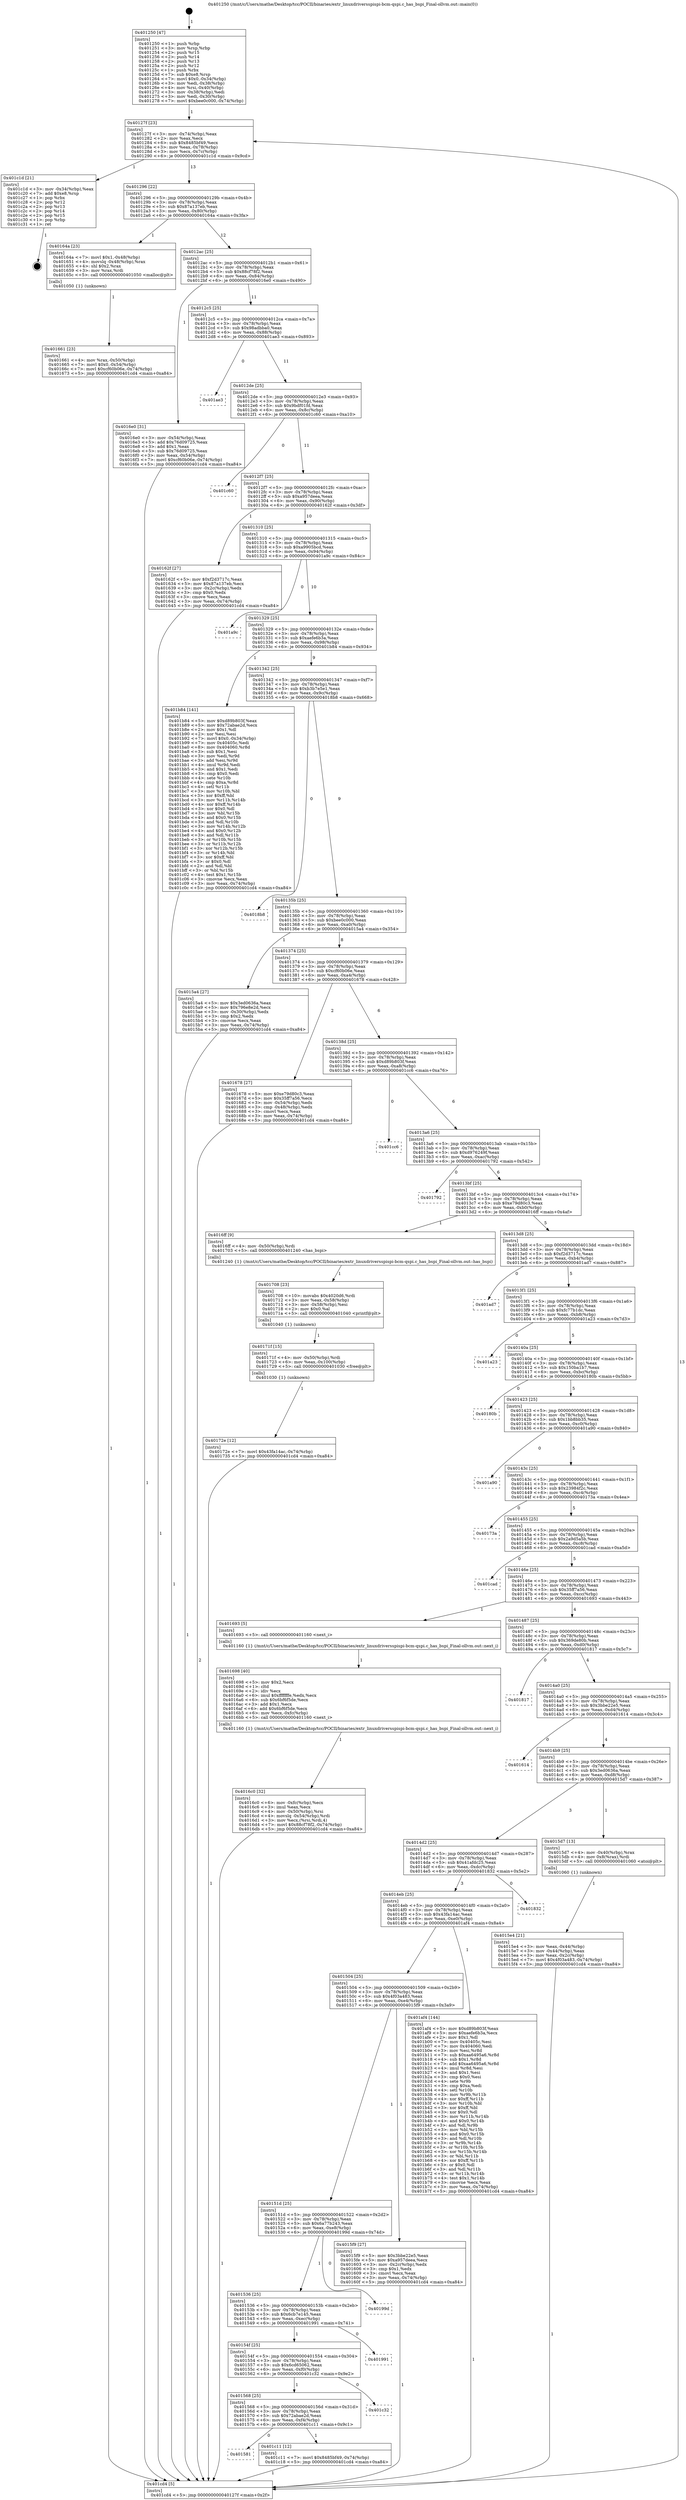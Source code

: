 digraph "0x401250" {
  label = "0x401250 (/mnt/c/Users/mathe/Desktop/tcc/POCII/binaries/extr_linuxdriversspispi-bcm-qspi.c_has_bspi_Final-ollvm.out::main(0))"
  labelloc = "t"
  node[shape=record]

  Entry [label="",width=0.3,height=0.3,shape=circle,fillcolor=black,style=filled]
  "0x40127f" [label="{
     0x40127f [23]\l
     | [instrs]\l
     &nbsp;&nbsp;0x40127f \<+3\>: mov -0x74(%rbp),%eax\l
     &nbsp;&nbsp;0x401282 \<+2\>: mov %eax,%ecx\l
     &nbsp;&nbsp;0x401284 \<+6\>: sub $0x8485bf49,%ecx\l
     &nbsp;&nbsp;0x40128a \<+3\>: mov %eax,-0x78(%rbp)\l
     &nbsp;&nbsp;0x40128d \<+3\>: mov %ecx,-0x7c(%rbp)\l
     &nbsp;&nbsp;0x401290 \<+6\>: je 0000000000401c1d \<main+0x9cd\>\l
  }"]
  "0x401c1d" [label="{
     0x401c1d [21]\l
     | [instrs]\l
     &nbsp;&nbsp;0x401c1d \<+3\>: mov -0x34(%rbp),%eax\l
     &nbsp;&nbsp;0x401c20 \<+7\>: add $0xe8,%rsp\l
     &nbsp;&nbsp;0x401c27 \<+1\>: pop %rbx\l
     &nbsp;&nbsp;0x401c28 \<+2\>: pop %r12\l
     &nbsp;&nbsp;0x401c2a \<+2\>: pop %r13\l
     &nbsp;&nbsp;0x401c2c \<+2\>: pop %r14\l
     &nbsp;&nbsp;0x401c2e \<+2\>: pop %r15\l
     &nbsp;&nbsp;0x401c30 \<+1\>: pop %rbp\l
     &nbsp;&nbsp;0x401c31 \<+1\>: ret\l
  }"]
  "0x401296" [label="{
     0x401296 [22]\l
     | [instrs]\l
     &nbsp;&nbsp;0x401296 \<+5\>: jmp 000000000040129b \<main+0x4b\>\l
     &nbsp;&nbsp;0x40129b \<+3\>: mov -0x78(%rbp),%eax\l
     &nbsp;&nbsp;0x40129e \<+5\>: sub $0x87a137eb,%eax\l
     &nbsp;&nbsp;0x4012a3 \<+3\>: mov %eax,-0x80(%rbp)\l
     &nbsp;&nbsp;0x4012a6 \<+6\>: je 000000000040164a \<main+0x3fa\>\l
  }"]
  Exit [label="",width=0.3,height=0.3,shape=circle,fillcolor=black,style=filled,peripheries=2]
  "0x40164a" [label="{
     0x40164a [23]\l
     | [instrs]\l
     &nbsp;&nbsp;0x40164a \<+7\>: movl $0x1,-0x48(%rbp)\l
     &nbsp;&nbsp;0x401651 \<+4\>: movslq -0x48(%rbp),%rax\l
     &nbsp;&nbsp;0x401655 \<+4\>: shl $0x2,%rax\l
     &nbsp;&nbsp;0x401659 \<+3\>: mov %rax,%rdi\l
     &nbsp;&nbsp;0x40165c \<+5\>: call 0000000000401050 \<malloc@plt\>\l
     | [calls]\l
     &nbsp;&nbsp;0x401050 \{1\} (unknown)\l
  }"]
  "0x4012ac" [label="{
     0x4012ac [25]\l
     | [instrs]\l
     &nbsp;&nbsp;0x4012ac \<+5\>: jmp 00000000004012b1 \<main+0x61\>\l
     &nbsp;&nbsp;0x4012b1 \<+3\>: mov -0x78(%rbp),%eax\l
     &nbsp;&nbsp;0x4012b4 \<+5\>: sub $0x88cf78f2,%eax\l
     &nbsp;&nbsp;0x4012b9 \<+6\>: mov %eax,-0x84(%rbp)\l
     &nbsp;&nbsp;0x4012bf \<+6\>: je 00000000004016e0 \<main+0x490\>\l
  }"]
  "0x401581" [label="{
     0x401581\l
  }", style=dashed]
  "0x4016e0" [label="{
     0x4016e0 [31]\l
     | [instrs]\l
     &nbsp;&nbsp;0x4016e0 \<+3\>: mov -0x54(%rbp),%eax\l
     &nbsp;&nbsp;0x4016e3 \<+5\>: add $0x76d09725,%eax\l
     &nbsp;&nbsp;0x4016e8 \<+3\>: add $0x1,%eax\l
     &nbsp;&nbsp;0x4016eb \<+5\>: sub $0x76d09725,%eax\l
     &nbsp;&nbsp;0x4016f0 \<+3\>: mov %eax,-0x54(%rbp)\l
     &nbsp;&nbsp;0x4016f3 \<+7\>: movl $0xcf60b06e,-0x74(%rbp)\l
     &nbsp;&nbsp;0x4016fa \<+5\>: jmp 0000000000401cd4 \<main+0xa84\>\l
  }"]
  "0x4012c5" [label="{
     0x4012c5 [25]\l
     | [instrs]\l
     &nbsp;&nbsp;0x4012c5 \<+5\>: jmp 00000000004012ca \<main+0x7a\>\l
     &nbsp;&nbsp;0x4012ca \<+3\>: mov -0x78(%rbp),%eax\l
     &nbsp;&nbsp;0x4012cd \<+5\>: sub $0x98adbba0,%eax\l
     &nbsp;&nbsp;0x4012d2 \<+6\>: mov %eax,-0x88(%rbp)\l
     &nbsp;&nbsp;0x4012d8 \<+6\>: je 0000000000401ae3 \<main+0x893\>\l
  }"]
  "0x401c11" [label="{
     0x401c11 [12]\l
     | [instrs]\l
     &nbsp;&nbsp;0x401c11 \<+7\>: movl $0x8485bf49,-0x74(%rbp)\l
     &nbsp;&nbsp;0x401c18 \<+5\>: jmp 0000000000401cd4 \<main+0xa84\>\l
  }"]
  "0x401ae3" [label="{
     0x401ae3\l
  }", style=dashed]
  "0x4012de" [label="{
     0x4012de [25]\l
     | [instrs]\l
     &nbsp;&nbsp;0x4012de \<+5\>: jmp 00000000004012e3 \<main+0x93\>\l
     &nbsp;&nbsp;0x4012e3 \<+3\>: mov -0x78(%rbp),%eax\l
     &nbsp;&nbsp;0x4012e6 \<+5\>: sub $0x9bdf01fd,%eax\l
     &nbsp;&nbsp;0x4012eb \<+6\>: mov %eax,-0x8c(%rbp)\l
     &nbsp;&nbsp;0x4012f1 \<+6\>: je 0000000000401c60 \<main+0xa10\>\l
  }"]
  "0x401568" [label="{
     0x401568 [25]\l
     | [instrs]\l
     &nbsp;&nbsp;0x401568 \<+5\>: jmp 000000000040156d \<main+0x31d\>\l
     &nbsp;&nbsp;0x40156d \<+3\>: mov -0x78(%rbp),%eax\l
     &nbsp;&nbsp;0x401570 \<+5\>: sub $0x72abae2d,%eax\l
     &nbsp;&nbsp;0x401575 \<+6\>: mov %eax,-0xf4(%rbp)\l
     &nbsp;&nbsp;0x40157b \<+6\>: je 0000000000401c11 \<main+0x9c1\>\l
  }"]
  "0x401c60" [label="{
     0x401c60\l
  }", style=dashed]
  "0x4012f7" [label="{
     0x4012f7 [25]\l
     | [instrs]\l
     &nbsp;&nbsp;0x4012f7 \<+5\>: jmp 00000000004012fc \<main+0xac\>\l
     &nbsp;&nbsp;0x4012fc \<+3\>: mov -0x78(%rbp),%eax\l
     &nbsp;&nbsp;0x4012ff \<+5\>: sub $0xa957deea,%eax\l
     &nbsp;&nbsp;0x401304 \<+6\>: mov %eax,-0x90(%rbp)\l
     &nbsp;&nbsp;0x40130a \<+6\>: je 000000000040162f \<main+0x3df\>\l
  }"]
  "0x401c32" [label="{
     0x401c32\l
  }", style=dashed]
  "0x40162f" [label="{
     0x40162f [27]\l
     | [instrs]\l
     &nbsp;&nbsp;0x40162f \<+5\>: mov $0xf2d3717c,%eax\l
     &nbsp;&nbsp;0x401634 \<+5\>: mov $0x87a137eb,%ecx\l
     &nbsp;&nbsp;0x401639 \<+3\>: mov -0x2c(%rbp),%edx\l
     &nbsp;&nbsp;0x40163c \<+3\>: cmp $0x0,%edx\l
     &nbsp;&nbsp;0x40163f \<+3\>: cmove %ecx,%eax\l
     &nbsp;&nbsp;0x401642 \<+3\>: mov %eax,-0x74(%rbp)\l
     &nbsp;&nbsp;0x401645 \<+5\>: jmp 0000000000401cd4 \<main+0xa84\>\l
  }"]
  "0x401310" [label="{
     0x401310 [25]\l
     | [instrs]\l
     &nbsp;&nbsp;0x401310 \<+5\>: jmp 0000000000401315 \<main+0xc5\>\l
     &nbsp;&nbsp;0x401315 \<+3\>: mov -0x78(%rbp),%eax\l
     &nbsp;&nbsp;0x401318 \<+5\>: sub $0xa9905bcd,%eax\l
     &nbsp;&nbsp;0x40131d \<+6\>: mov %eax,-0x94(%rbp)\l
     &nbsp;&nbsp;0x401323 \<+6\>: je 0000000000401a9c \<main+0x84c\>\l
  }"]
  "0x40154f" [label="{
     0x40154f [25]\l
     | [instrs]\l
     &nbsp;&nbsp;0x40154f \<+5\>: jmp 0000000000401554 \<main+0x304\>\l
     &nbsp;&nbsp;0x401554 \<+3\>: mov -0x78(%rbp),%eax\l
     &nbsp;&nbsp;0x401557 \<+5\>: sub $0x6cd65062,%eax\l
     &nbsp;&nbsp;0x40155c \<+6\>: mov %eax,-0xf0(%rbp)\l
     &nbsp;&nbsp;0x401562 \<+6\>: je 0000000000401c32 \<main+0x9e2\>\l
  }"]
  "0x401a9c" [label="{
     0x401a9c\l
  }", style=dashed]
  "0x401329" [label="{
     0x401329 [25]\l
     | [instrs]\l
     &nbsp;&nbsp;0x401329 \<+5\>: jmp 000000000040132e \<main+0xde\>\l
     &nbsp;&nbsp;0x40132e \<+3\>: mov -0x78(%rbp),%eax\l
     &nbsp;&nbsp;0x401331 \<+5\>: sub $0xaefe6b3a,%eax\l
     &nbsp;&nbsp;0x401336 \<+6\>: mov %eax,-0x98(%rbp)\l
     &nbsp;&nbsp;0x40133c \<+6\>: je 0000000000401b84 \<main+0x934\>\l
  }"]
  "0x401991" [label="{
     0x401991\l
  }", style=dashed]
  "0x401b84" [label="{
     0x401b84 [141]\l
     | [instrs]\l
     &nbsp;&nbsp;0x401b84 \<+5\>: mov $0xd89b803f,%eax\l
     &nbsp;&nbsp;0x401b89 \<+5\>: mov $0x72abae2d,%ecx\l
     &nbsp;&nbsp;0x401b8e \<+2\>: mov $0x1,%dl\l
     &nbsp;&nbsp;0x401b90 \<+2\>: xor %esi,%esi\l
     &nbsp;&nbsp;0x401b92 \<+7\>: movl $0x0,-0x34(%rbp)\l
     &nbsp;&nbsp;0x401b99 \<+7\>: mov 0x40405c,%edi\l
     &nbsp;&nbsp;0x401ba0 \<+8\>: mov 0x404060,%r8d\l
     &nbsp;&nbsp;0x401ba8 \<+3\>: sub $0x1,%esi\l
     &nbsp;&nbsp;0x401bab \<+3\>: mov %edi,%r9d\l
     &nbsp;&nbsp;0x401bae \<+3\>: add %esi,%r9d\l
     &nbsp;&nbsp;0x401bb1 \<+4\>: imul %r9d,%edi\l
     &nbsp;&nbsp;0x401bb5 \<+3\>: and $0x1,%edi\l
     &nbsp;&nbsp;0x401bb8 \<+3\>: cmp $0x0,%edi\l
     &nbsp;&nbsp;0x401bbb \<+4\>: sete %r10b\l
     &nbsp;&nbsp;0x401bbf \<+4\>: cmp $0xa,%r8d\l
     &nbsp;&nbsp;0x401bc3 \<+4\>: setl %r11b\l
     &nbsp;&nbsp;0x401bc7 \<+3\>: mov %r10b,%bl\l
     &nbsp;&nbsp;0x401bca \<+3\>: xor $0xff,%bl\l
     &nbsp;&nbsp;0x401bcd \<+3\>: mov %r11b,%r14b\l
     &nbsp;&nbsp;0x401bd0 \<+4\>: xor $0xff,%r14b\l
     &nbsp;&nbsp;0x401bd4 \<+3\>: xor $0x0,%dl\l
     &nbsp;&nbsp;0x401bd7 \<+3\>: mov %bl,%r15b\l
     &nbsp;&nbsp;0x401bda \<+4\>: and $0x0,%r15b\l
     &nbsp;&nbsp;0x401bde \<+3\>: and %dl,%r10b\l
     &nbsp;&nbsp;0x401be1 \<+3\>: mov %r14b,%r12b\l
     &nbsp;&nbsp;0x401be4 \<+4\>: and $0x0,%r12b\l
     &nbsp;&nbsp;0x401be8 \<+3\>: and %dl,%r11b\l
     &nbsp;&nbsp;0x401beb \<+3\>: or %r10b,%r15b\l
     &nbsp;&nbsp;0x401bee \<+3\>: or %r11b,%r12b\l
     &nbsp;&nbsp;0x401bf1 \<+3\>: xor %r12b,%r15b\l
     &nbsp;&nbsp;0x401bf4 \<+3\>: or %r14b,%bl\l
     &nbsp;&nbsp;0x401bf7 \<+3\>: xor $0xff,%bl\l
     &nbsp;&nbsp;0x401bfa \<+3\>: or $0x0,%dl\l
     &nbsp;&nbsp;0x401bfd \<+2\>: and %dl,%bl\l
     &nbsp;&nbsp;0x401bff \<+3\>: or %bl,%r15b\l
     &nbsp;&nbsp;0x401c02 \<+4\>: test $0x1,%r15b\l
     &nbsp;&nbsp;0x401c06 \<+3\>: cmovne %ecx,%eax\l
     &nbsp;&nbsp;0x401c09 \<+3\>: mov %eax,-0x74(%rbp)\l
     &nbsp;&nbsp;0x401c0c \<+5\>: jmp 0000000000401cd4 \<main+0xa84\>\l
  }"]
  "0x401342" [label="{
     0x401342 [25]\l
     | [instrs]\l
     &nbsp;&nbsp;0x401342 \<+5\>: jmp 0000000000401347 \<main+0xf7\>\l
     &nbsp;&nbsp;0x401347 \<+3\>: mov -0x78(%rbp),%eax\l
     &nbsp;&nbsp;0x40134a \<+5\>: sub $0xb3b7e5e1,%eax\l
     &nbsp;&nbsp;0x40134f \<+6\>: mov %eax,-0x9c(%rbp)\l
     &nbsp;&nbsp;0x401355 \<+6\>: je 00000000004018b8 \<main+0x668\>\l
  }"]
  "0x401536" [label="{
     0x401536 [25]\l
     | [instrs]\l
     &nbsp;&nbsp;0x401536 \<+5\>: jmp 000000000040153b \<main+0x2eb\>\l
     &nbsp;&nbsp;0x40153b \<+3\>: mov -0x78(%rbp),%eax\l
     &nbsp;&nbsp;0x40153e \<+5\>: sub $0x6cb7e145,%eax\l
     &nbsp;&nbsp;0x401543 \<+6\>: mov %eax,-0xec(%rbp)\l
     &nbsp;&nbsp;0x401549 \<+6\>: je 0000000000401991 \<main+0x741\>\l
  }"]
  "0x4018b8" [label="{
     0x4018b8\l
  }", style=dashed]
  "0x40135b" [label="{
     0x40135b [25]\l
     | [instrs]\l
     &nbsp;&nbsp;0x40135b \<+5\>: jmp 0000000000401360 \<main+0x110\>\l
     &nbsp;&nbsp;0x401360 \<+3\>: mov -0x78(%rbp),%eax\l
     &nbsp;&nbsp;0x401363 \<+5\>: sub $0xbee0c000,%eax\l
     &nbsp;&nbsp;0x401368 \<+6\>: mov %eax,-0xa0(%rbp)\l
     &nbsp;&nbsp;0x40136e \<+6\>: je 00000000004015a4 \<main+0x354\>\l
  }"]
  "0x40199d" [label="{
     0x40199d\l
  }", style=dashed]
  "0x4015a4" [label="{
     0x4015a4 [27]\l
     | [instrs]\l
     &nbsp;&nbsp;0x4015a4 \<+5\>: mov $0x3ed0636a,%eax\l
     &nbsp;&nbsp;0x4015a9 \<+5\>: mov $0x796e8e2d,%ecx\l
     &nbsp;&nbsp;0x4015ae \<+3\>: mov -0x30(%rbp),%edx\l
     &nbsp;&nbsp;0x4015b1 \<+3\>: cmp $0x2,%edx\l
     &nbsp;&nbsp;0x4015b4 \<+3\>: cmovne %ecx,%eax\l
     &nbsp;&nbsp;0x4015b7 \<+3\>: mov %eax,-0x74(%rbp)\l
     &nbsp;&nbsp;0x4015ba \<+5\>: jmp 0000000000401cd4 \<main+0xa84\>\l
  }"]
  "0x401374" [label="{
     0x401374 [25]\l
     | [instrs]\l
     &nbsp;&nbsp;0x401374 \<+5\>: jmp 0000000000401379 \<main+0x129\>\l
     &nbsp;&nbsp;0x401379 \<+3\>: mov -0x78(%rbp),%eax\l
     &nbsp;&nbsp;0x40137c \<+5\>: sub $0xcf60b06e,%eax\l
     &nbsp;&nbsp;0x401381 \<+6\>: mov %eax,-0xa4(%rbp)\l
     &nbsp;&nbsp;0x401387 \<+6\>: je 0000000000401678 \<main+0x428\>\l
  }"]
  "0x401cd4" [label="{
     0x401cd4 [5]\l
     | [instrs]\l
     &nbsp;&nbsp;0x401cd4 \<+5\>: jmp 000000000040127f \<main+0x2f\>\l
  }"]
  "0x401250" [label="{
     0x401250 [47]\l
     | [instrs]\l
     &nbsp;&nbsp;0x401250 \<+1\>: push %rbp\l
     &nbsp;&nbsp;0x401251 \<+3\>: mov %rsp,%rbp\l
     &nbsp;&nbsp;0x401254 \<+2\>: push %r15\l
     &nbsp;&nbsp;0x401256 \<+2\>: push %r14\l
     &nbsp;&nbsp;0x401258 \<+2\>: push %r13\l
     &nbsp;&nbsp;0x40125a \<+2\>: push %r12\l
     &nbsp;&nbsp;0x40125c \<+1\>: push %rbx\l
     &nbsp;&nbsp;0x40125d \<+7\>: sub $0xe8,%rsp\l
     &nbsp;&nbsp;0x401264 \<+7\>: movl $0x0,-0x34(%rbp)\l
     &nbsp;&nbsp;0x40126b \<+3\>: mov %edi,-0x38(%rbp)\l
     &nbsp;&nbsp;0x40126e \<+4\>: mov %rsi,-0x40(%rbp)\l
     &nbsp;&nbsp;0x401272 \<+3\>: mov -0x38(%rbp),%edi\l
     &nbsp;&nbsp;0x401275 \<+3\>: mov %edi,-0x30(%rbp)\l
     &nbsp;&nbsp;0x401278 \<+7\>: movl $0xbee0c000,-0x74(%rbp)\l
  }"]
  "0x40172e" [label="{
     0x40172e [12]\l
     | [instrs]\l
     &nbsp;&nbsp;0x40172e \<+7\>: movl $0x43fa14ac,-0x74(%rbp)\l
     &nbsp;&nbsp;0x401735 \<+5\>: jmp 0000000000401cd4 \<main+0xa84\>\l
  }"]
  "0x401678" [label="{
     0x401678 [27]\l
     | [instrs]\l
     &nbsp;&nbsp;0x401678 \<+5\>: mov $0xe79d80c3,%eax\l
     &nbsp;&nbsp;0x40167d \<+5\>: mov $0x35ff7a56,%ecx\l
     &nbsp;&nbsp;0x401682 \<+3\>: mov -0x54(%rbp),%edx\l
     &nbsp;&nbsp;0x401685 \<+3\>: cmp -0x48(%rbp),%edx\l
     &nbsp;&nbsp;0x401688 \<+3\>: cmovl %ecx,%eax\l
     &nbsp;&nbsp;0x40168b \<+3\>: mov %eax,-0x74(%rbp)\l
     &nbsp;&nbsp;0x40168e \<+5\>: jmp 0000000000401cd4 \<main+0xa84\>\l
  }"]
  "0x40138d" [label="{
     0x40138d [25]\l
     | [instrs]\l
     &nbsp;&nbsp;0x40138d \<+5\>: jmp 0000000000401392 \<main+0x142\>\l
     &nbsp;&nbsp;0x401392 \<+3\>: mov -0x78(%rbp),%eax\l
     &nbsp;&nbsp;0x401395 \<+5\>: sub $0xd89b803f,%eax\l
     &nbsp;&nbsp;0x40139a \<+6\>: mov %eax,-0xa8(%rbp)\l
     &nbsp;&nbsp;0x4013a0 \<+6\>: je 0000000000401cc6 \<main+0xa76\>\l
  }"]
  "0x40171f" [label="{
     0x40171f [15]\l
     | [instrs]\l
     &nbsp;&nbsp;0x40171f \<+4\>: mov -0x50(%rbp),%rdi\l
     &nbsp;&nbsp;0x401723 \<+6\>: mov %eax,-0x100(%rbp)\l
     &nbsp;&nbsp;0x401729 \<+5\>: call 0000000000401030 \<free@plt\>\l
     | [calls]\l
     &nbsp;&nbsp;0x401030 \{1\} (unknown)\l
  }"]
  "0x401cc6" [label="{
     0x401cc6\l
  }", style=dashed]
  "0x4013a6" [label="{
     0x4013a6 [25]\l
     | [instrs]\l
     &nbsp;&nbsp;0x4013a6 \<+5\>: jmp 00000000004013ab \<main+0x15b\>\l
     &nbsp;&nbsp;0x4013ab \<+3\>: mov -0x78(%rbp),%eax\l
     &nbsp;&nbsp;0x4013ae \<+5\>: sub $0xd976249f,%eax\l
     &nbsp;&nbsp;0x4013b3 \<+6\>: mov %eax,-0xac(%rbp)\l
     &nbsp;&nbsp;0x4013b9 \<+6\>: je 0000000000401792 \<main+0x542\>\l
  }"]
  "0x401708" [label="{
     0x401708 [23]\l
     | [instrs]\l
     &nbsp;&nbsp;0x401708 \<+10\>: movabs $0x4020d6,%rdi\l
     &nbsp;&nbsp;0x401712 \<+3\>: mov %eax,-0x58(%rbp)\l
     &nbsp;&nbsp;0x401715 \<+3\>: mov -0x58(%rbp),%esi\l
     &nbsp;&nbsp;0x401718 \<+2\>: mov $0x0,%al\l
     &nbsp;&nbsp;0x40171a \<+5\>: call 0000000000401040 \<printf@plt\>\l
     | [calls]\l
     &nbsp;&nbsp;0x401040 \{1\} (unknown)\l
  }"]
  "0x401792" [label="{
     0x401792\l
  }", style=dashed]
  "0x4013bf" [label="{
     0x4013bf [25]\l
     | [instrs]\l
     &nbsp;&nbsp;0x4013bf \<+5\>: jmp 00000000004013c4 \<main+0x174\>\l
     &nbsp;&nbsp;0x4013c4 \<+3\>: mov -0x78(%rbp),%eax\l
     &nbsp;&nbsp;0x4013c7 \<+5\>: sub $0xe79d80c3,%eax\l
     &nbsp;&nbsp;0x4013cc \<+6\>: mov %eax,-0xb0(%rbp)\l
     &nbsp;&nbsp;0x4013d2 \<+6\>: je 00000000004016ff \<main+0x4af\>\l
  }"]
  "0x4016c0" [label="{
     0x4016c0 [32]\l
     | [instrs]\l
     &nbsp;&nbsp;0x4016c0 \<+6\>: mov -0xfc(%rbp),%ecx\l
     &nbsp;&nbsp;0x4016c6 \<+3\>: imul %eax,%ecx\l
     &nbsp;&nbsp;0x4016c9 \<+4\>: mov -0x50(%rbp),%rsi\l
     &nbsp;&nbsp;0x4016cd \<+4\>: movslq -0x54(%rbp),%rdi\l
     &nbsp;&nbsp;0x4016d1 \<+3\>: mov %ecx,(%rsi,%rdi,4)\l
     &nbsp;&nbsp;0x4016d4 \<+7\>: movl $0x88cf78f2,-0x74(%rbp)\l
     &nbsp;&nbsp;0x4016db \<+5\>: jmp 0000000000401cd4 \<main+0xa84\>\l
  }"]
  "0x4016ff" [label="{
     0x4016ff [9]\l
     | [instrs]\l
     &nbsp;&nbsp;0x4016ff \<+4\>: mov -0x50(%rbp),%rdi\l
     &nbsp;&nbsp;0x401703 \<+5\>: call 0000000000401240 \<has_bspi\>\l
     | [calls]\l
     &nbsp;&nbsp;0x401240 \{1\} (/mnt/c/Users/mathe/Desktop/tcc/POCII/binaries/extr_linuxdriversspispi-bcm-qspi.c_has_bspi_Final-ollvm.out::has_bspi)\l
  }"]
  "0x4013d8" [label="{
     0x4013d8 [25]\l
     | [instrs]\l
     &nbsp;&nbsp;0x4013d8 \<+5\>: jmp 00000000004013dd \<main+0x18d\>\l
     &nbsp;&nbsp;0x4013dd \<+3\>: mov -0x78(%rbp),%eax\l
     &nbsp;&nbsp;0x4013e0 \<+5\>: sub $0xf2d3717c,%eax\l
     &nbsp;&nbsp;0x4013e5 \<+6\>: mov %eax,-0xb4(%rbp)\l
     &nbsp;&nbsp;0x4013eb \<+6\>: je 0000000000401ad7 \<main+0x887\>\l
  }"]
  "0x401698" [label="{
     0x401698 [40]\l
     | [instrs]\l
     &nbsp;&nbsp;0x401698 \<+5\>: mov $0x2,%ecx\l
     &nbsp;&nbsp;0x40169d \<+1\>: cltd\l
     &nbsp;&nbsp;0x40169e \<+2\>: idiv %ecx\l
     &nbsp;&nbsp;0x4016a0 \<+6\>: imul $0xfffffffe,%edx,%ecx\l
     &nbsp;&nbsp;0x4016a6 \<+6\>: sub $0x6bf6f5de,%ecx\l
     &nbsp;&nbsp;0x4016ac \<+3\>: add $0x1,%ecx\l
     &nbsp;&nbsp;0x4016af \<+6\>: add $0x6bf6f5de,%ecx\l
     &nbsp;&nbsp;0x4016b5 \<+6\>: mov %ecx,-0xfc(%rbp)\l
     &nbsp;&nbsp;0x4016bb \<+5\>: call 0000000000401160 \<next_i\>\l
     | [calls]\l
     &nbsp;&nbsp;0x401160 \{1\} (/mnt/c/Users/mathe/Desktop/tcc/POCII/binaries/extr_linuxdriversspispi-bcm-qspi.c_has_bspi_Final-ollvm.out::next_i)\l
  }"]
  "0x401ad7" [label="{
     0x401ad7\l
  }", style=dashed]
  "0x4013f1" [label="{
     0x4013f1 [25]\l
     | [instrs]\l
     &nbsp;&nbsp;0x4013f1 \<+5\>: jmp 00000000004013f6 \<main+0x1a6\>\l
     &nbsp;&nbsp;0x4013f6 \<+3\>: mov -0x78(%rbp),%eax\l
     &nbsp;&nbsp;0x4013f9 \<+5\>: sub $0xfc77b1dc,%eax\l
     &nbsp;&nbsp;0x4013fe \<+6\>: mov %eax,-0xb8(%rbp)\l
     &nbsp;&nbsp;0x401404 \<+6\>: je 0000000000401a23 \<main+0x7d3\>\l
  }"]
  "0x401661" [label="{
     0x401661 [23]\l
     | [instrs]\l
     &nbsp;&nbsp;0x401661 \<+4\>: mov %rax,-0x50(%rbp)\l
     &nbsp;&nbsp;0x401665 \<+7\>: movl $0x0,-0x54(%rbp)\l
     &nbsp;&nbsp;0x40166c \<+7\>: movl $0xcf60b06e,-0x74(%rbp)\l
     &nbsp;&nbsp;0x401673 \<+5\>: jmp 0000000000401cd4 \<main+0xa84\>\l
  }"]
  "0x401a23" [label="{
     0x401a23\l
  }", style=dashed]
  "0x40140a" [label="{
     0x40140a [25]\l
     | [instrs]\l
     &nbsp;&nbsp;0x40140a \<+5\>: jmp 000000000040140f \<main+0x1bf\>\l
     &nbsp;&nbsp;0x40140f \<+3\>: mov -0x78(%rbp),%eax\l
     &nbsp;&nbsp;0x401412 \<+5\>: sub $0x150ba1b7,%eax\l
     &nbsp;&nbsp;0x401417 \<+6\>: mov %eax,-0xbc(%rbp)\l
     &nbsp;&nbsp;0x40141d \<+6\>: je 000000000040180b \<main+0x5bb\>\l
  }"]
  "0x40151d" [label="{
     0x40151d [25]\l
     | [instrs]\l
     &nbsp;&nbsp;0x40151d \<+5\>: jmp 0000000000401522 \<main+0x2d2\>\l
     &nbsp;&nbsp;0x401522 \<+3\>: mov -0x78(%rbp),%eax\l
     &nbsp;&nbsp;0x401525 \<+5\>: sub $0x6a77b243,%eax\l
     &nbsp;&nbsp;0x40152a \<+6\>: mov %eax,-0xe8(%rbp)\l
     &nbsp;&nbsp;0x401530 \<+6\>: je 000000000040199d \<main+0x74d\>\l
  }"]
  "0x40180b" [label="{
     0x40180b\l
  }", style=dashed]
  "0x401423" [label="{
     0x401423 [25]\l
     | [instrs]\l
     &nbsp;&nbsp;0x401423 \<+5\>: jmp 0000000000401428 \<main+0x1d8\>\l
     &nbsp;&nbsp;0x401428 \<+3\>: mov -0x78(%rbp),%eax\l
     &nbsp;&nbsp;0x40142b \<+5\>: sub $0x1bb8bb35,%eax\l
     &nbsp;&nbsp;0x401430 \<+6\>: mov %eax,-0xc0(%rbp)\l
     &nbsp;&nbsp;0x401436 \<+6\>: je 0000000000401a90 \<main+0x840\>\l
  }"]
  "0x4015f9" [label="{
     0x4015f9 [27]\l
     | [instrs]\l
     &nbsp;&nbsp;0x4015f9 \<+5\>: mov $0x3bbe22e5,%eax\l
     &nbsp;&nbsp;0x4015fe \<+5\>: mov $0xa957deea,%ecx\l
     &nbsp;&nbsp;0x401603 \<+3\>: mov -0x2c(%rbp),%edx\l
     &nbsp;&nbsp;0x401606 \<+3\>: cmp $0x1,%edx\l
     &nbsp;&nbsp;0x401609 \<+3\>: cmovl %ecx,%eax\l
     &nbsp;&nbsp;0x40160c \<+3\>: mov %eax,-0x74(%rbp)\l
     &nbsp;&nbsp;0x40160f \<+5\>: jmp 0000000000401cd4 \<main+0xa84\>\l
  }"]
  "0x401a90" [label="{
     0x401a90\l
  }", style=dashed]
  "0x40143c" [label="{
     0x40143c [25]\l
     | [instrs]\l
     &nbsp;&nbsp;0x40143c \<+5\>: jmp 0000000000401441 \<main+0x1f1\>\l
     &nbsp;&nbsp;0x401441 \<+3\>: mov -0x78(%rbp),%eax\l
     &nbsp;&nbsp;0x401444 \<+5\>: sub $0x23984f2c,%eax\l
     &nbsp;&nbsp;0x401449 \<+6\>: mov %eax,-0xc4(%rbp)\l
     &nbsp;&nbsp;0x40144f \<+6\>: je 000000000040173a \<main+0x4ea\>\l
  }"]
  "0x401504" [label="{
     0x401504 [25]\l
     | [instrs]\l
     &nbsp;&nbsp;0x401504 \<+5\>: jmp 0000000000401509 \<main+0x2b9\>\l
     &nbsp;&nbsp;0x401509 \<+3\>: mov -0x78(%rbp),%eax\l
     &nbsp;&nbsp;0x40150c \<+5\>: sub $0x4f03a483,%eax\l
     &nbsp;&nbsp;0x401511 \<+6\>: mov %eax,-0xe4(%rbp)\l
     &nbsp;&nbsp;0x401517 \<+6\>: je 00000000004015f9 \<main+0x3a9\>\l
  }"]
  "0x40173a" [label="{
     0x40173a\l
  }", style=dashed]
  "0x401455" [label="{
     0x401455 [25]\l
     | [instrs]\l
     &nbsp;&nbsp;0x401455 \<+5\>: jmp 000000000040145a \<main+0x20a\>\l
     &nbsp;&nbsp;0x40145a \<+3\>: mov -0x78(%rbp),%eax\l
     &nbsp;&nbsp;0x40145d \<+5\>: sub $0x2a9d5a5b,%eax\l
     &nbsp;&nbsp;0x401462 \<+6\>: mov %eax,-0xc8(%rbp)\l
     &nbsp;&nbsp;0x401468 \<+6\>: je 0000000000401cad \<main+0xa5d\>\l
  }"]
  "0x401af4" [label="{
     0x401af4 [144]\l
     | [instrs]\l
     &nbsp;&nbsp;0x401af4 \<+5\>: mov $0xd89b803f,%eax\l
     &nbsp;&nbsp;0x401af9 \<+5\>: mov $0xaefe6b3a,%ecx\l
     &nbsp;&nbsp;0x401afe \<+2\>: mov $0x1,%dl\l
     &nbsp;&nbsp;0x401b00 \<+7\>: mov 0x40405c,%esi\l
     &nbsp;&nbsp;0x401b07 \<+7\>: mov 0x404060,%edi\l
     &nbsp;&nbsp;0x401b0e \<+3\>: mov %esi,%r8d\l
     &nbsp;&nbsp;0x401b11 \<+7\>: sub $0xaa6495a6,%r8d\l
     &nbsp;&nbsp;0x401b18 \<+4\>: sub $0x1,%r8d\l
     &nbsp;&nbsp;0x401b1c \<+7\>: add $0xaa6495a6,%r8d\l
     &nbsp;&nbsp;0x401b23 \<+4\>: imul %r8d,%esi\l
     &nbsp;&nbsp;0x401b27 \<+3\>: and $0x1,%esi\l
     &nbsp;&nbsp;0x401b2a \<+3\>: cmp $0x0,%esi\l
     &nbsp;&nbsp;0x401b2d \<+4\>: sete %r9b\l
     &nbsp;&nbsp;0x401b31 \<+3\>: cmp $0xa,%edi\l
     &nbsp;&nbsp;0x401b34 \<+4\>: setl %r10b\l
     &nbsp;&nbsp;0x401b38 \<+3\>: mov %r9b,%r11b\l
     &nbsp;&nbsp;0x401b3b \<+4\>: xor $0xff,%r11b\l
     &nbsp;&nbsp;0x401b3f \<+3\>: mov %r10b,%bl\l
     &nbsp;&nbsp;0x401b42 \<+3\>: xor $0xff,%bl\l
     &nbsp;&nbsp;0x401b45 \<+3\>: xor $0x0,%dl\l
     &nbsp;&nbsp;0x401b48 \<+3\>: mov %r11b,%r14b\l
     &nbsp;&nbsp;0x401b4b \<+4\>: and $0x0,%r14b\l
     &nbsp;&nbsp;0x401b4f \<+3\>: and %dl,%r9b\l
     &nbsp;&nbsp;0x401b52 \<+3\>: mov %bl,%r15b\l
     &nbsp;&nbsp;0x401b55 \<+4\>: and $0x0,%r15b\l
     &nbsp;&nbsp;0x401b59 \<+3\>: and %dl,%r10b\l
     &nbsp;&nbsp;0x401b5c \<+3\>: or %r9b,%r14b\l
     &nbsp;&nbsp;0x401b5f \<+3\>: or %r10b,%r15b\l
     &nbsp;&nbsp;0x401b62 \<+3\>: xor %r15b,%r14b\l
     &nbsp;&nbsp;0x401b65 \<+3\>: or %bl,%r11b\l
     &nbsp;&nbsp;0x401b68 \<+4\>: xor $0xff,%r11b\l
     &nbsp;&nbsp;0x401b6c \<+3\>: or $0x0,%dl\l
     &nbsp;&nbsp;0x401b6f \<+3\>: and %dl,%r11b\l
     &nbsp;&nbsp;0x401b72 \<+3\>: or %r11b,%r14b\l
     &nbsp;&nbsp;0x401b75 \<+4\>: test $0x1,%r14b\l
     &nbsp;&nbsp;0x401b79 \<+3\>: cmovne %ecx,%eax\l
     &nbsp;&nbsp;0x401b7c \<+3\>: mov %eax,-0x74(%rbp)\l
     &nbsp;&nbsp;0x401b7f \<+5\>: jmp 0000000000401cd4 \<main+0xa84\>\l
  }"]
  "0x401cad" [label="{
     0x401cad\l
  }", style=dashed]
  "0x40146e" [label="{
     0x40146e [25]\l
     | [instrs]\l
     &nbsp;&nbsp;0x40146e \<+5\>: jmp 0000000000401473 \<main+0x223\>\l
     &nbsp;&nbsp;0x401473 \<+3\>: mov -0x78(%rbp),%eax\l
     &nbsp;&nbsp;0x401476 \<+5\>: sub $0x35ff7a56,%eax\l
     &nbsp;&nbsp;0x40147b \<+6\>: mov %eax,-0xcc(%rbp)\l
     &nbsp;&nbsp;0x401481 \<+6\>: je 0000000000401693 \<main+0x443\>\l
  }"]
  "0x4014eb" [label="{
     0x4014eb [25]\l
     | [instrs]\l
     &nbsp;&nbsp;0x4014eb \<+5\>: jmp 00000000004014f0 \<main+0x2a0\>\l
     &nbsp;&nbsp;0x4014f0 \<+3\>: mov -0x78(%rbp),%eax\l
     &nbsp;&nbsp;0x4014f3 \<+5\>: sub $0x43fa14ac,%eax\l
     &nbsp;&nbsp;0x4014f8 \<+6\>: mov %eax,-0xe0(%rbp)\l
     &nbsp;&nbsp;0x4014fe \<+6\>: je 0000000000401af4 \<main+0x8a4\>\l
  }"]
  "0x401693" [label="{
     0x401693 [5]\l
     | [instrs]\l
     &nbsp;&nbsp;0x401693 \<+5\>: call 0000000000401160 \<next_i\>\l
     | [calls]\l
     &nbsp;&nbsp;0x401160 \{1\} (/mnt/c/Users/mathe/Desktop/tcc/POCII/binaries/extr_linuxdriversspispi-bcm-qspi.c_has_bspi_Final-ollvm.out::next_i)\l
  }"]
  "0x401487" [label="{
     0x401487 [25]\l
     | [instrs]\l
     &nbsp;&nbsp;0x401487 \<+5\>: jmp 000000000040148c \<main+0x23c\>\l
     &nbsp;&nbsp;0x40148c \<+3\>: mov -0x78(%rbp),%eax\l
     &nbsp;&nbsp;0x40148f \<+5\>: sub $0x369de80b,%eax\l
     &nbsp;&nbsp;0x401494 \<+6\>: mov %eax,-0xd0(%rbp)\l
     &nbsp;&nbsp;0x40149a \<+6\>: je 0000000000401817 \<main+0x5c7\>\l
  }"]
  "0x401832" [label="{
     0x401832\l
  }", style=dashed]
  "0x401817" [label="{
     0x401817\l
  }", style=dashed]
  "0x4014a0" [label="{
     0x4014a0 [25]\l
     | [instrs]\l
     &nbsp;&nbsp;0x4014a0 \<+5\>: jmp 00000000004014a5 \<main+0x255\>\l
     &nbsp;&nbsp;0x4014a5 \<+3\>: mov -0x78(%rbp),%eax\l
     &nbsp;&nbsp;0x4014a8 \<+5\>: sub $0x3bbe22e5,%eax\l
     &nbsp;&nbsp;0x4014ad \<+6\>: mov %eax,-0xd4(%rbp)\l
     &nbsp;&nbsp;0x4014b3 \<+6\>: je 0000000000401614 \<main+0x3c4\>\l
  }"]
  "0x4015e4" [label="{
     0x4015e4 [21]\l
     | [instrs]\l
     &nbsp;&nbsp;0x4015e4 \<+3\>: mov %eax,-0x44(%rbp)\l
     &nbsp;&nbsp;0x4015e7 \<+3\>: mov -0x44(%rbp),%eax\l
     &nbsp;&nbsp;0x4015ea \<+3\>: mov %eax,-0x2c(%rbp)\l
     &nbsp;&nbsp;0x4015ed \<+7\>: movl $0x4f03a483,-0x74(%rbp)\l
     &nbsp;&nbsp;0x4015f4 \<+5\>: jmp 0000000000401cd4 \<main+0xa84\>\l
  }"]
  "0x401614" [label="{
     0x401614\l
  }", style=dashed]
  "0x4014b9" [label="{
     0x4014b9 [25]\l
     | [instrs]\l
     &nbsp;&nbsp;0x4014b9 \<+5\>: jmp 00000000004014be \<main+0x26e\>\l
     &nbsp;&nbsp;0x4014be \<+3\>: mov -0x78(%rbp),%eax\l
     &nbsp;&nbsp;0x4014c1 \<+5\>: sub $0x3ed0636a,%eax\l
     &nbsp;&nbsp;0x4014c6 \<+6\>: mov %eax,-0xd8(%rbp)\l
     &nbsp;&nbsp;0x4014cc \<+6\>: je 00000000004015d7 \<main+0x387\>\l
  }"]
  "0x4014d2" [label="{
     0x4014d2 [25]\l
     | [instrs]\l
     &nbsp;&nbsp;0x4014d2 \<+5\>: jmp 00000000004014d7 \<main+0x287\>\l
     &nbsp;&nbsp;0x4014d7 \<+3\>: mov -0x78(%rbp),%eax\l
     &nbsp;&nbsp;0x4014da \<+5\>: sub $0x41afdc25,%eax\l
     &nbsp;&nbsp;0x4014df \<+6\>: mov %eax,-0xdc(%rbp)\l
     &nbsp;&nbsp;0x4014e5 \<+6\>: je 0000000000401832 \<main+0x5e2\>\l
  }"]
  "0x4015d7" [label="{
     0x4015d7 [13]\l
     | [instrs]\l
     &nbsp;&nbsp;0x4015d7 \<+4\>: mov -0x40(%rbp),%rax\l
     &nbsp;&nbsp;0x4015db \<+4\>: mov 0x8(%rax),%rdi\l
     &nbsp;&nbsp;0x4015df \<+5\>: call 0000000000401060 \<atoi@plt\>\l
     | [calls]\l
     &nbsp;&nbsp;0x401060 \{1\} (unknown)\l
  }"]
  Entry -> "0x401250" [label=" 1"]
  "0x40127f" -> "0x401c1d" [label=" 1"]
  "0x40127f" -> "0x401296" [label=" 13"]
  "0x401c1d" -> Exit [label=" 1"]
  "0x401296" -> "0x40164a" [label=" 1"]
  "0x401296" -> "0x4012ac" [label=" 12"]
  "0x401c11" -> "0x401cd4" [label=" 1"]
  "0x4012ac" -> "0x4016e0" [label=" 1"]
  "0x4012ac" -> "0x4012c5" [label=" 11"]
  "0x401568" -> "0x401581" [label=" 0"]
  "0x4012c5" -> "0x401ae3" [label=" 0"]
  "0x4012c5" -> "0x4012de" [label=" 11"]
  "0x401568" -> "0x401c11" [label=" 1"]
  "0x4012de" -> "0x401c60" [label=" 0"]
  "0x4012de" -> "0x4012f7" [label=" 11"]
  "0x40154f" -> "0x401568" [label=" 1"]
  "0x4012f7" -> "0x40162f" [label=" 1"]
  "0x4012f7" -> "0x401310" [label=" 10"]
  "0x40154f" -> "0x401c32" [label=" 0"]
  "0x401310" -> "0x401a9c" [label=" 0"]
  "0x401310" -> "0x401329" [label=" 10"]
  "0x401536" -> "0x40154f" [label=" 1"]
  "0x401329" -> "0x401b84" [label=" 1"]
  "0x401329" -> "0x401342" [label=" 9"]
  "0x401536" -> "0x401991" [label=" 0"]
  "0x401342" -> "0x4018b8" [label=" 0"]
  "0x401342" -> "0x40135b" [label=" 9"]
  "0x40151d" -> "0x401536" [label=" 1"]
  "0x40135b" -> "0x4015a4" [label=" 1"]
  "0x40135b" -> "0x401374" [label=" 8"]
  "0x4015a4" -> "0x401cd4" [label=" 1"]
  "0x401250" -> "0x40127f" [label=" 1"]
  "0x401cd4" -> "0x40127f" [label=" 13"]
  "0x40151d" -> "0x40199d" [label=" 0"]
  "0x401374" -> "0x401678" [label=" 2"]
  "0x401374" -> "0x40138d" [label=" 6"]
  "0x401b84" -> "0x401cd4" [label=" 1"]
  "0x40138d" -> "0x401cc6" [label=" 0"]
  "0x40138d" -> "0x4013a6" [label=" 6"]
  "0x401af4" -> "0x401cd4" [label=" 1"]
  "0x4013a6" -> "0x401792" [label=" 0"]
  "0x4013a6" -> "0x4013bf" [label=" 6"]
  "0x40172e" -> "0x401cd4" [label=" 1"]
  "0x4013bf" -> "0x4016ff" [label=" 1"]
  "0x4013bf" -> "0x4013d8" [label=" 5"]
  "0x40171f" -> "0x40172e" [label=" 1"]
  "0x4013d8" -> "0x401ad7" [label=" 0"]
  "0x4013d8" -> "0x4013f1" [label=" 5"]
  "0x401708" -> "0x40171f" [label=" 1"]
  "0x4013f1" -> "0x401a23" [label=" 0"]
  "0x4013f1" -> "0x40140a" [label=" 5"]
  "0x4016ff" -> "0x401708" [label=" 1"]
  "0x40140a" -> "0x40180b" [label=" 0"]
  "0x40140a" -> "0x401423" [label=" 5"]
  "0x4016e0" -> "0x401cd4" [label=" 1"]
  "0x401423" -> "0x401a90" [label=" 0"]
  "0x401423" -> "0x40143c" [label=" 5"]
  "0x4016c0" -> "0x401cd4" [label=" 1"]
  "0x40143c" -> "0x40173a" [label=" 0"]
  "0x40143c" -> "0x401455" [label=" 5"]
  "0x401693" -> "0x401698" [label=" 1"]
  "0x401455" -> "0x401cad" [label=" 0"]
  "0x401455" -> "0x40146e" [label=" 5"]
  "0x401678" -> "0x401cd4" [label=" 2"]
  "0x40146e" -> "0x401693" [label=" 1"]
  "0x40146e" -> "0x401487" [label=" 4"]
  "0x40164a" -> "0x401661" [label=" 1"]
  "0x401487" -> "0x401817" [label=" 0"]
  "0x401487" -> "0x4014a0" [label=" 4"]
  "0x40162f" -> "0x401cd4" [label=" 1"]
  "0x4014a0" -> "0x401614" [label=" 0"]
  "0x4014a0" -> "0x4014b9" [label=" 4"]
  "0x401504" -> "0x40151d" [label=" 1"]
  "0x4014b9" -> "0x4015d7" [label=" 1"]
  "0x4014b9" -> "0x4014d2" [label=" 3"]
  "0x4015d7" -> "0x4015e4" [label=" 1"]
  "0x4015e4" -> "0x401cd4" [label=" 1"]
  "0x4015f9" -> "0x401cd4" [label=" 1"]
  "0x4014d2" -> "0x401832" [label=" 0"]
  "0x4014d2" -> "0x4014eb" [label=" 3"]
  "0x401661" -> "0x401cd4" [label=" 1"]
  "0x4014eb" -> "0x401af4" [label=" 1"]
  "0x4014eb" -> "0x401504" [label=" 2"]
  "0x401698" -> "0x4016c0" [label=" 1"]
  "0x401504" -> "0x4015f9" [label=" 1"]
}
